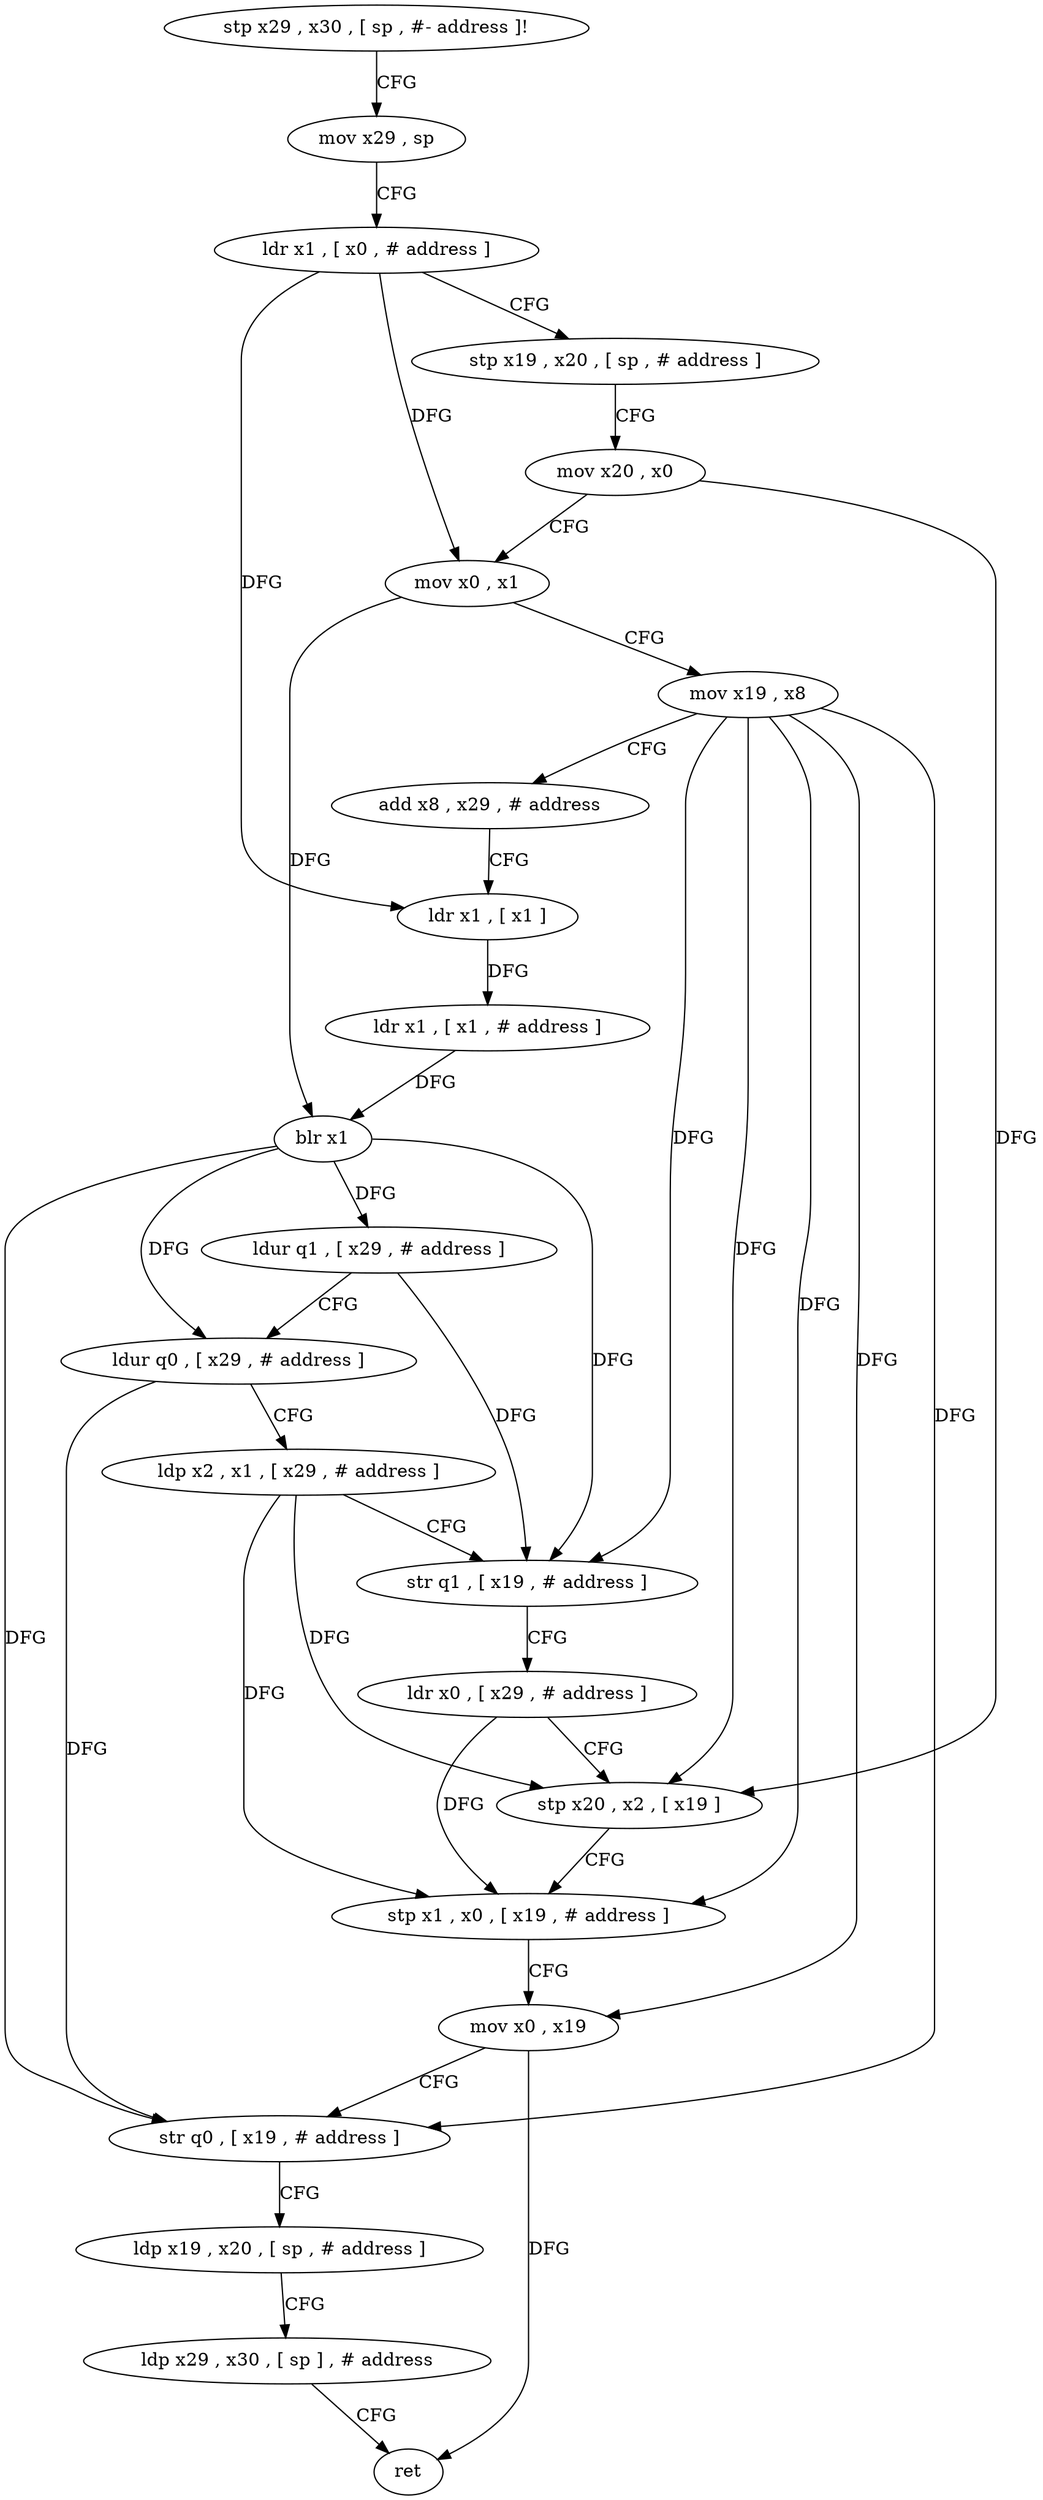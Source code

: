 digraph "func" {
"79680" [label = "stp x29 , x30 , [ sp , #- address ]!" ]
"79684" [label = "mov x29 , sp" ]
"79688" [label = "ldr x1 , [ x0 , # address ]" ]
"79692" [label = "stp x19 , x20 , [ sp , # address ]" ]
"79696" [label = "mov x20 , x0" ]
"79700" [label = "mov x0 , x1" ]
"79704" [label = "mov x19 , x8" ]
"79708" [label = "add x8 , x29 , # address" ]
"79712" [label = "ldr x1 , [ x1 ]" ]
"79716" [label = "ldr x1 , [ x1 , # address ]" ]
"79720" [label = "blr x1" ]
"79724" [label = "ldur q1 , [ x29 , # address ]" ]
"79728" [label = "ldur q0 , [ x29 , # address ]" ]
"79732" [label = "ldp x2 , x1 , [ x29 , # address ]" ]
"79736" [label = "str q1 , [ x19 , # address ]" ]
"79740" [label = "ldr x0 , [ x29 , # address ]" ]
"79744" [label = "stp x20 , x2 , [ x19 ]" ]
"79748" [label = "stp x1 , x0 , [ x19 , # address ]" ]
"79752" [label = "mov x0 , x19" ]
"79756" [label = "str q0 , [ x19 , # address ]" ]
"79760" [label = "ldp x19 , x20 , [ sp , # address ]" ]
"79764" [label = "ldp x29 , x30 , [ sp ] , # address" ]
"79768" [label = "ret" ]
"79680" -> "79684" [ label = "CFG" ]
"79684" -> "79688" [ label = "CFG" ]
"79688" -> "79692" [ label = "CFG" ]
"79688" -> "79700" [ label = "DFG" ]
"79688" -> "79712" [ label = "DFG" ]
"79692" -> "79696" [ label = "CFG" ]
"79696" -> "79700" [ label = "CFG" ]
"79696" -> "79744" [ label = "DFG" ]
"79700" -> "79704" [ label = "CFG" ]
"79700" -> "79720" [ label = "DFG" ]
"79704" -> "79708" [ label = "CFG" ]
"79704" -> "79736" [ label = "DFG" ]
"79704" -> "79744" [ label = "DFG" ]
"79704" -> "79748" [ label = "DFG" ]
"79704" -> "79752" [ label = "DFG" ]
"79704" -> "79756" [ label = "DFG" ]
"79708" -> "79712" [ label = "CFG" ]
"79712" -> "79716" [ label = "DFG" ]
"79716" -> "79720" [ label = "DFG" ]
"79720" -> "79724" [ label = "DFG" ]
"79720" -> "79728" [ label = "DFG" ]
"79720" -> "79756" [ label = "DFG" ]
"79720" -> "79736" [ label = "DFG" ]
"79724" -> "79728" [ label = "CFG" ]
"79724" -> "79736" [ label = "DFG" ]
"79728" -> "79732" [ label = "CFG" ]
"79728" -> "79756" [ label = "DFG" ]
"79732" -> "79736" [ label = "CFG" ]
"79732" -> "79744" [ label = "DFG" ]
"79732" -> "79748" [ label = "DFG" ]
"79736" -> "79740" [ label = "CFG" ]
"79740" -> "79744" [ label = "CFG" ]
"79740" -> "79748" [ label = "DFG" ]
"79744" -> "79748" [ label = "CFG" ]
"79748" -> "79752" [ label = "CFG" ]
"79752" -> "79756" [ label = "CFG" ]
"79752" -> "79768" [ label = "DFG" ]
"79756" -> "79760" [ label = "CFG" ]
"79760" -> "79764" [ label = "CFG" ]
"79764" -> "79768" [ label = "CFG" ]
}
